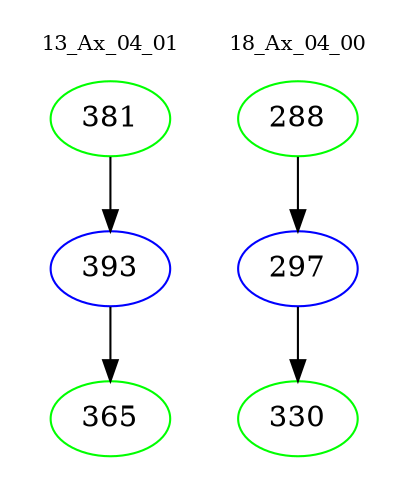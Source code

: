 digraph{
subgraph cluster_0 {
color = white
label = "13_Ax_04_01";
fontsize=10;
T0_381 [label="381", color="green"]
T0_381 -> T0_393 [color="black"]
T0_393 [label="393", color="blue"]
T0_393 -> T0_365 [color="black"]
T0_365 [label="365", color="green"]
}
subgraph cluster_1 {
color = white
label = "18_Ax_04_00";
fontsize=10;
T1_288 [label="288", color="green"]
T1_288 -> T1_297 [color="black"]
T1_297 [label="297", color="blue"]
T1_297 -> T1_330 [color="black"]
T1_330 [label="330", color="green"]
}
}
